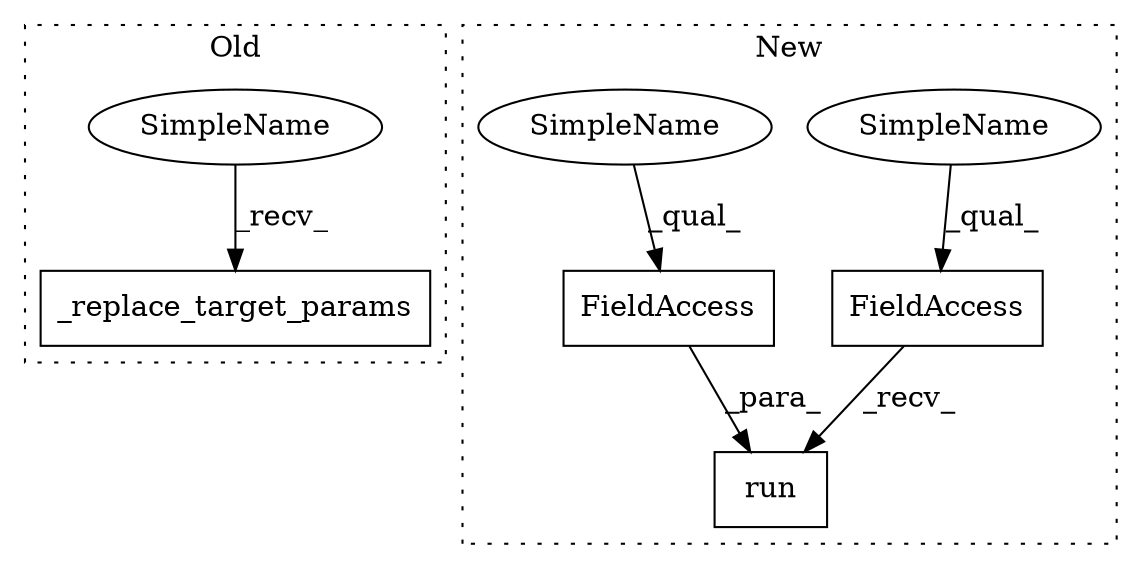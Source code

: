 digraph G {
subgraph cluster0 {
1 [label="_replace_target_params" a="32" s="5232" l="24" shape="box"];
5 [label="SimpleName" a="42" s="5227" l="4" shape="ellipse"];
label = "Old";
style="dotted";
}
subgraph cluster1 {
2 [label="run" a="32" s="5189,5215" l="4,1" shape="box"];
3 [label="FieldAccess" a="22" s="5179" l="9" shape="box"];
4 [label="FieldAccess" a="22" s="5193" l="22" shape="box"];
6 [label="SimpleName" a="42" s="5179" l="4" shape="ellipse"];
7 [label="SimpleName" a="42" s="5193" l="4" shape="ellipse"];
label = "New";
style="dotted";
}
3 -> 2 [label="_recv_"];
4 -> 2 [label="_para_"];
5 -> 1 [label="_recv_"];
6 -> 3 [label="_qual_"];
7 -> 4 [label="_qual_"];
}